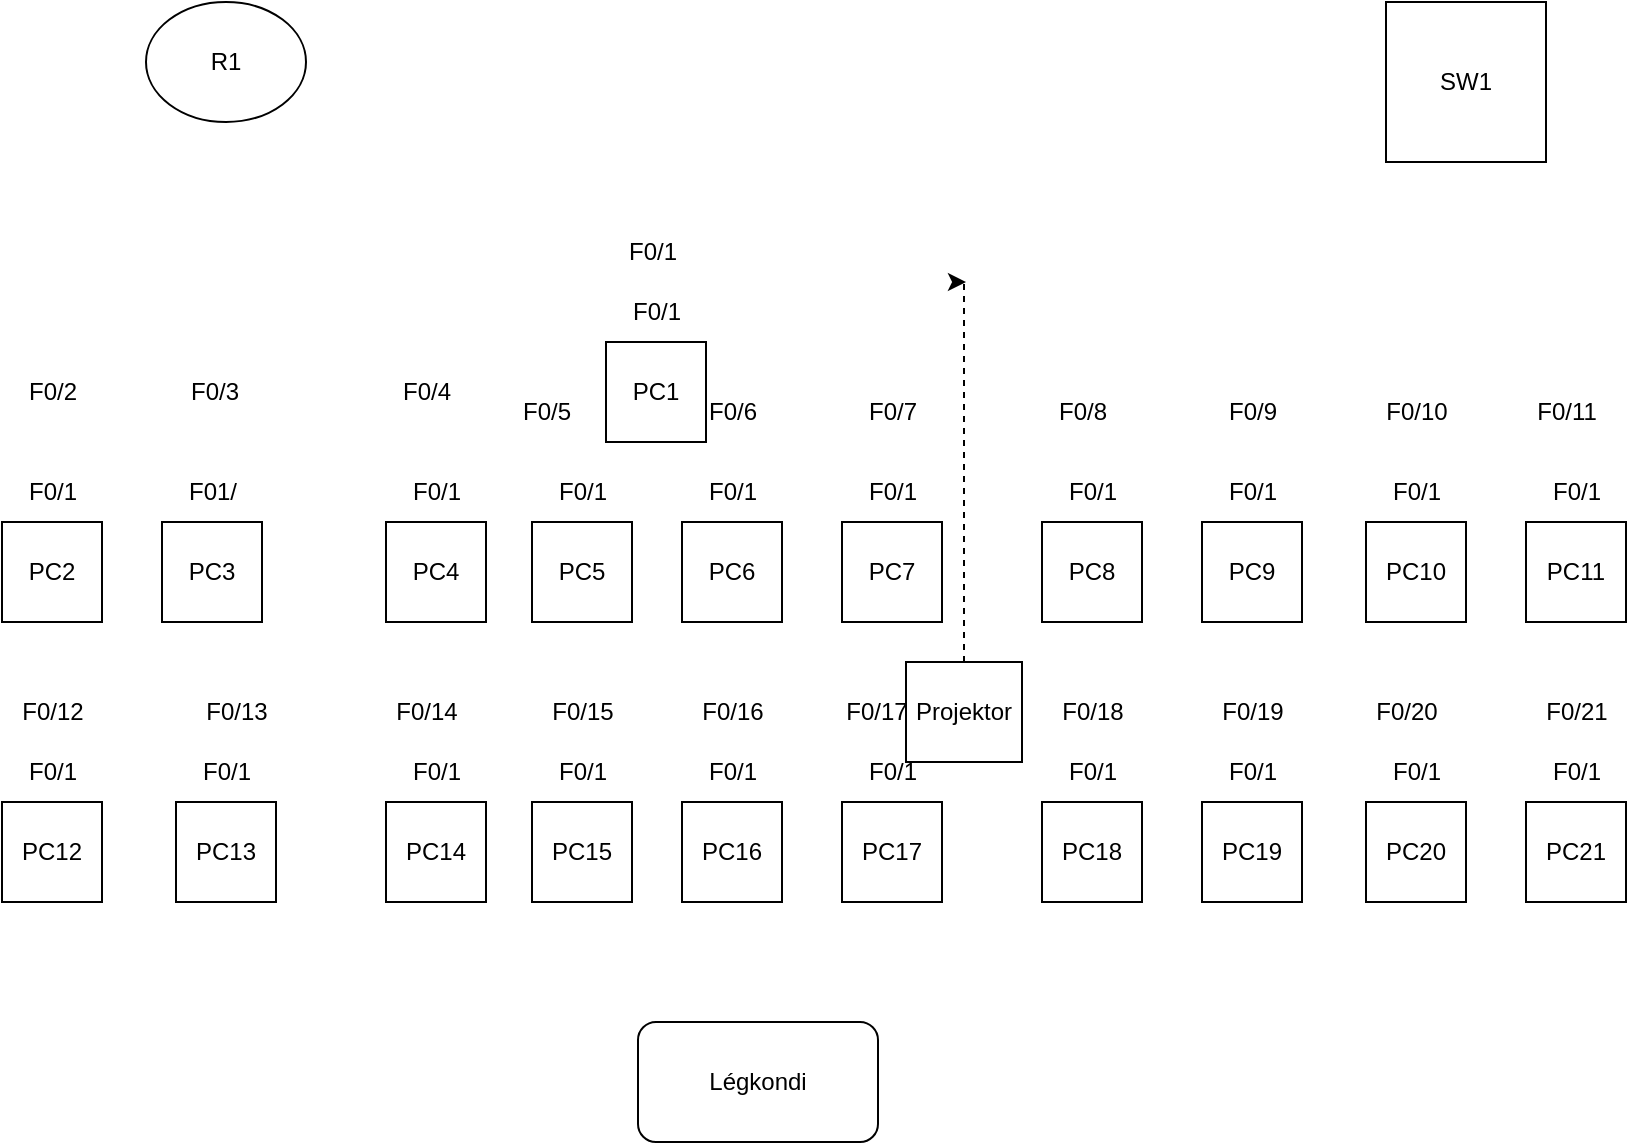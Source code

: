 <mxfile version="24.7.17">
  <diagram name="Page-1" id="rZXAK-LVOmlyO_TUPFwU">
    <mxGraphModel dx="1050" dy="621" grid="1" gridSize="10" guides="1" tooltips="1" connect="1" arrows="1" fold="1" page="1" pageScale="1" pageWidth="850" pageHeight="1100" math="0" shadow="0">
      <root>
        <mxCell id="0" />
        <mxCell id="1" parent="0" />
        <mxCell id="4OGUl7-qcucQh-Lw1urA-1" value="Légkondi" style="rounded=1;whiteSpace=wrap;html=1;" parent="1" vertex="1">
          <mxGeometry x="346" y="550" width="120" height="60" as="geometry" />
        </mxCell>
        <mxCell id="4OGUl7-qcucQh-Lw1urA-3" value="PC2" style="whiteSpace=wrap;html=1;aspect=fixed;" parent="1" vertex="1">
          <mxGeometry x="28" y="300" width="50" height="50" as="geometry" />
        </mxCell>
        <mxCell id="4OGUl7-qcucQh-Lw1urA-9" value="PC16" style="whiteSpace=wrap;html=1;aspect=fixed;" parent="1" vertex="1">
          <mxGeometry x="368" y="440" width="50" height="50" as="geometry" />
        </mxCell>
        <mxCell id="4OGUl7-qcucQh-Lw1urA-10" value="PC6" style="whiteSpace=wrap;html=1;aspect=fixed;" parent="1" vertex="1">
          <mxGeometry x="368" y="300" width="50" height="50" as="geometry" />
        </mxCell>
        <mxCell id="4OGUl7-qcucQh-Lw1urA-11" value="PC15" style="whiteSpace=wrap;html=1;aspect=fixed;" parent="1" vertex="1">
          <mxGeometry x="293" y="440" width="50" height="50" as="geometry" />
        </mxCell>
        <mxCell id="4OGUl7-qcucQh-Lw1urA-12" value="PC5" style="whiteSpace=wrap;html=1;aspect=fixed;" parent="1" vertex="1">
          <mxGeometry x="293" y="300" width="50" height="50" as="geometry" />
        </mxCell>
        <mxCell id="4OGUl7-qcucQh-Lw1urA-13" value="PC14" style="whiteSpace=wrap;html=1;aspect=fixed;" parent="1" vertex="1">
          <mxGeometry x="220" y="440" width="50" height="50" as="geometry" />
        </mxCell>
        <mxCell id="4OGUl7-qcucQh-Lw1urA-14" value="PC4" style="whiteSpace=wrap;html=1;aspect=fixed;" parent="1" vertex="1">
          <mxGeometry x="220" y="300" width="50" height="50" as="geometry" />
        </mxCell>
        <mxCell id="4OGUl7-qcucQh-Lw1urA-15" value="PC3" style="whiteSpace=wrap;html=1;aspect=fixed;" parent="1" vertex="1">
          <mxGeometry x="108" y="300" width="50" height="50" as="geometry" />
        </mxCell>
        <mxCell id="4OGUl7-qcucQh-Lw1urA-16" value="PC13" style="whiteSpace=wrap;html=1;aspect=fixed;" parent="1" vertex="1">
          <mxGeometry x="115" y="440" width="50" height="50" as="geometry" />
        </mxCell>
        <mxCell id="4OGUl7-qcucQh-Lw1urA-17" value="PC12" style="whiteSpace=wrap;html=1;aspect=fixed;" parent="1" vertex="1">
          <mxGeometry x="28" y="440" width="50" height="50" as="geometry" />
        </mxCell>
        <mxCell id="4OGUl7-qcucQh-Lw1urA-18" value="PC11" style="whiteSpace=wrap;html=1;aspect=fixed;" parent="1" vertex="1">
          <mxGeometry x="790" y="300" width="50" height="50" as="geometry" />
        </mxCell>
        <mxCell id="4OGUl7-qcucQh-Lw1urA-25" value="PC20" style="whiteSpace=wrap;html=1;aspect=fixed;" parent="1" vertex="1">
          <mxGeometry x="710" y="440" width="50" height="50" as="geometry" />
        </mxCell>
        <mxCell id="4OGUl7-qcucQh-Lw1urA-26" value="PC10" style="whiteSpace=wrap;html=1;aspect=fixed;" parent="1" vertex="1">
          <mxGeometry x="710" y="300" width="50" height="50" as="geometry" />
        </mxCell>
        <mxCell id="4OGUl7-qcucQh-Lw1urA-27" value="PC19" style="whiteSpace=wrap;html=1;aspect=fixed;" parent="1" vertex="1">
          <mxGeometry x="628" y="440" width="50" height="50" as="geometry" />
        </mxCell>
        <mxCell id="4OGUl7-qcucQh-Lw1urA-28" value="PC9" style="whiteSpace=wrap;html=1;aspect=fixed;" parent="1" vertex="1">
          <mxGeometry x="628" y="300" width="50" height="50" as="geometry" />
        </mxCell>
        <mxCell id="4OGUl7-qcucQh-Lw1urA-29" value="PC18" style="whiteSpace=wrap;html=1;aspect=fixed;" parent="1" vertex="1">
          <mxGeometry x="548" y="440" width="50" height="50" as="geometry" />
        </mxCell>
        <mxCell id="4OGUl7-qcucQh-Lw1urA-30" value="PC8" style="whiteSpace=wrap;html=1;aspect=fixed;" parent="1" vertex="1">
          <mxGeometry x="548" y="300" width="50" height="50" as="geometry" />
        </mxCell>
        <mxCell id="4OGUl7-qcucQh-Lw1urA-31" value="PC7" style="whiteSpace=wrap;html=1;aspect=fixed;" parent="1" vertex="1">
          <mxGeometry x="448" y="300" width="50" height="50" as="geometry" />
        </mxCell>
        <mxCell id="4OGUl7-qcucQh-Lw1urA-32" value="PC17" style="whiteSpace=wrap;html=1;aspect=fixed;" parent="1" vertex="1">
          <mxGeometry x="448" y="440" width="50" height="50" as="geometry" />
        </mxCell>
        <mxCell id="4OGUl7-qcucQh-Lw1urA-44" value="" style="edgeStyle=orthogonalEdgeStyle;rounded=0;orthogonalLoop=1;jettySize=auto;html=1;dashed=1;" parent="1" source="4OGUl7-qcucQh-Lw1urA-34" edge="1">
          <mxGeometry relative="1" as="geometry">
            <mxPoint x="510" y="180" as="targetPoint" />
            <Array as="points">
              <mxPoint x="509" y="180" />
            </Array>
          </mxGeometry>
        </mxCell>
        <mxCell id="4OGUl7-qcucQh-Lw1urA-34" value="Projektor" style="rounded=0;whiteSpace=wrap;html=1;" parent="1" vertex="1">
          <mxGeometry x="480" y="370" width="58" height="50" as="geometry" />
        </mxCell>
        <mxCell id="4OGUl7-qcucQh-Lw1urA-40" value="SW1" style="whiteSpace=wrap;html=1;aspect=fixed;" parent="1" vertex="1">
          <mxGeometry x="720" y="40" width="80" height="80" as="geometry" />
        </mxCell>
        <mxCell id="4OGUl7-qcucQh-Lw1urA-41" value="PC1" style="rounded=0;whiteSpace=wrap;html=1;" parent="1" vertex="1">
          <mxGeometry x="330" y="210" width="50" height="50" as="geometry" />
        </mxCell>
        <mxCell id="v2j3ebQpfwPw54tXddbb-7" value="R1" style="ellipse;whiteSpace=wrap;html=1;" parent="1" vertex="1">
          <mxGeometry x="100" y="40" width="80" height="60" as="geometry" />
        </mxCell>
        <mxCell id="v2j3ebQpfwPw54tXddbb-8" value="PC21" style="rounded=0;whiteSpace=wrap;html=1;" parent="1" vertex="1">
          <mxGeometry x="790" y="440" width="50" height="50" as="geometry" />
        </mxCell>
        <mxCell id="HCGs_4Ey4VlUpitF9Jwi-6" value="F0/1" style="text;html=1;align=center;verticalAlign=middle;resizable=0;points=[];autosize=1;strokeColor=none;fillColor=none;" vertex="1" parent="1">
          <mxGeometry x="28" y="410" width="50" height="30" as="geometry" />
        </mxCell>
        <mxCell id="HCGs_4Ey4VlUpitF9Jwi-7" value="F0/1" style="text;html=1;align=center;verticalAlign=middle;resizable=0;points=[];autosize=1;strokeColor=none;fillColor=none;" vertex="1" parent="1">
          <mxGeometry x="28" y="270" width="50" height="30" as="geometry" />
        </mxCell>
        <mxCell id="HCGs_4Ey4VlUpitF9Jwi-8" value="F0/1" style="text;html=1;align=center;verticalAlign=middle;resizable=0;points=[];autosize=1;strokeColor=none;fillColor=none;" vertex="1" parent="1">
          <mxGeometry x="220" y="410" width="50" height="30" as="geometry" />
        </mxCell>
        <mxCell id="HCGs_4Ey4VlUpitF9Jwi-9" value="F0/1" style="text;html=1;align=center;verticalAlign=middle;resizable=0;points=[];autosize=1;strokeColor=none;fillColor=none;" vertex="1" parent="1">
          <mxGeometry x="115" y="410" width="50" height="30" as="geometry" />
        </mxCell>
        <mxCell id="HCGs_4Ey4VlUpitF9Jwi-10" value="F01/" style="text;html=1;align=center;verticalAlign=middle;resizable=0;points=[];autosize=1;strokeColor=none;fillColor=none;" vertex="1" parent="1">
          <mxGeometry x="108" y="270" width="50" height="30" as="geometry" />
        </mxCell>
        <mxCell id="HCGs_4Ey4VlUpitF9Jwi-11" value="F0/2" style="text;html=1;align=center;verticalAlign=middle;resizable=0;points=[];autosize=1;strokeColor=none;fillColor=none;" vertex="1" parent="1">
          <mxGeometry x="28" y="220" width="50" height="30" as="geometry" />
        </mxCell>
        <mxCell id="HCGs_4Ey4VlUpitF9Jwi-12" value="F0/1" style="text;html=1;align=center;verticalAlign=middle;resizable=0;points=[];autosize=1;strokeColor=none;fillColor=none;" vertex="1" parent="1">
          <mxGeometry x="293" y="410" width="50" height="30" as="geometry" />
        </mxCell>
        <mxCell id="HCGs_4Ey4VlUpitF9Jwi-13" value="F0/1" style="text;html=1;align=center;verticalAlign=middle;resizable=0;points=[];autosize=1;strokeColor=none;fillColor=none;" vertex="1" parent="1">
          <mxGeometry x="710" y="270" width="50" height="30" as="geometry" />
        </mxCell>
        <mxCell id="HCGs_4Ey4VlUpitF9Jwi-14" value="F0/1" style="text;html=1;align=center;verticalAlign=middle;resizable=0;points=[];autosize=1;strokeColor=none;fillColor=none;" vertex="1" parent="1">
          <mxGeometry x="330" y="180" width="50" height="30" as="geometry" />
        </mxCell>
        <mxCell id="HCGs_4Ey4VlUpitF9Jwi-15" value="F0/1" style="text;html=1;align=center;verticalAlign=middle;resizable=0;points=[];autosize=1;strokeColor=none;fillColor=none;" vertex="1" parent="1">
          <mxGeometry x="628" y="270" width="50" height="30" as="geometry" />
        </mxCell>
        <mxCell id="HCGs_4Ey4VlUpitF9Jwi-16" value="F0/1" style="text;html=1;align=center;verticalAlign=middle;resizable=0;points=[];autosize=1;strokeColor=none;fillColor=none;" vertex="1" parent="1">
          <mxGeometry x="220" y="270" width="50" height="30" as="geometry" />
        </mxCell>
        <mxCell id="HCGs_4Ey4VlUpitF9Jwi-17" value="F0/1" style="text;html=1;align=center;verticalAlign=middle;resizable=0;points=[];autosize=1;strokeColor=none;fillColor=none;" vertex="1" parent="1">
          <mxGeometry x="548" y="270" width="50" height="30" as="geometry" />
        </mxCell>
        <mxCell id="HCGs_4Ey4VlUpitF9Jwi-18" value="F0/1" style="text;html=1;align=center;verticalAlign=middle;resizable=0;points=[];autosize=1;strokeColor=none;fillColor=none;" vertex="1" parent="1">
          <mxGeometry x="448" y="270" width="50" height="30" as="geometry" />
        </mxCell>
        <mxCell id="HCGs_4Ey4VlUpitF9Jwi-19" value="F0/1" style="text;html=1;align=center;verticalAlign=middle;resizable=0;points=[];autosize=1;strokeColor=none;fillColor=none;" vertex="1" parent="1">
          <mxGeometry x="368" y="270" width="50" height="30" as="geometry" />
        </mxCell>
        <mxCell id="HCGs_4Ey4VlUpitF9Jwi-20" value="F0/1" style="text;html=1;align=center;verticalAlign=middle;resizable=0;points=[];autosize=1;strokeColor=none;fillColor=none;" vertex="1" parent="1">
          <mxGeometry x="293" y="270" width="50" height="30" as="geometry" />
        </mxCell>
        <mxCell id="HCGs_4Ey4VlUpitF9Jwi-21" value="F0/1" style="text;html=1;align=center;verticalAlign=middle;resizable=0;points=[];autosize=1;strokeColor=none;fillColor=none;" vertex="1" parent="1">
          <mxGeometry x="790" y="270" width="50" height="30" as="geometry" />
        </mxCell>
        <mxCell id="HCGs_4Ey4VlUpitF9Jwi-22" value="F0/1" style="text;html=1;align=center;verticalAlign=middle;resizable=0;points=[];autosize=1;strokeColor=none;fillColor=none;" vertex="1" parent="1">
          <mxGeometry x="710" y="410" width="50" height="30" as="geometry" />
        </mxCell>
        <mxCell id="HCGs_4Ey4VlUpitF9Jwi-23" value="F0/1" style="text;html=1;align=center;verticalAlign=middle;resizable=0;points=[];autosize=1;strokeColor=none;fillColor=none;" vertex="1" parent="1">
          <mxGeometry x="628" y="410" width="50" height="30" as="geometry" />
        </mxCell>
        <mxCell id="HCGs_4Ey4VlUpitF9Jwi-24" value="F0/1" style="text;html=1;align=center;verticalAlign=middle;resizable=0;points=[];autosize=1;strokeColor=none;fillColor=none;" vertex="1" parent="1">
          <mxGeometry x="548" y="410" width="50" height="30" as="geometry" />
        </mxCell>
        <mxCell id="HCGs_4Ey4VlUpitF9Jwi-25" value="F0/1" style="text;html=1;align=center;verticalAlign=middle;resizable=0;points=[];autosize=1;strokeColor=none;fillColor=none;" vertex="1" parent="1">
          <mxGeometry x="448" y="410" width="50" height="30" as="geometry" />
        </mxCell>
        <mxCell id="HCGs_4Ey4VlUpitF9Jwi-26" value="F0/1" style="text;html=1;align=center;verticalAlign=middle;resizable=0;points=[];autosize=1;strokeColor=none;fillColor=none;" vertex="1" parent="1">
          <mxGeometry x="368" y="410" width="50" height="30" as="geometry" />
        </mxCell>
        <mxCell id="HCGs_4Ey4VlUpitF9Jwi-27" value="F0/1" style="text;html=1;align=center;verticalAlign=middle;resizable=0;points=[];autosize=1;strokeColor=none;fillColor=none;" vertex="1" parent="1">
          <mxGeometry x="790" y="410" width="50" height="30" as="geometry" />
        </mxCell>
        <mxCell id="HCGs_4Ey4VlUpitF9Jwi-28" value="F0/4" style="text;html=1;align=center;verticalAlign=middle;resizable=0;points=[];autosize=1;strokeColor=none;fillColor=none;" vertex="1" parent="1">
          <mxGeometry x="215" y="220" width="50" height="30" as="geometry" />
        </mxCell>
        <mxCell id="HCGs_4Ey4VlUpitF9Jwi-29" value="F0/6" style="text;html=1;align=center;verticalAlign=middle;resizable=0;points=[];autosize=1;strokeColor=none;fillColor=none;" vertex="1" parent="1">
          <mxGeometry x="368" y="230" width="50" height="30" as="geometry" />
        </mxCell>
        <mxCell id="HCGs_4Ey4VlUpitF9Jwi-30" value="F0/5" style="text;html=1;align=center;verticalAlign=middle;resizable=0;points=[];autosize=1;strokeColor=none;fillColor=none;" vertex="1" parent="1">
          <mxGeometry x="275" y="230" width="50" height="30" as="geometry" />
        </mxCell>
        <mxCell id="HCGs_4Ey4VlUpitF9Jwi-31" value="F0/3" style="text;html=1;align=center;verticalAlign=middle;resizable=0;points=[];autosize=1;strokeColor=none;fillColor=none;" vertex="1" parent="1">
          <mxGeometry x="109" y="220" width="50" height="30" as="geometry" />
        </mxCell>
        <mxCell id="HCGs_4Ey4VlUpitF9Jwi-32" value="F0/9" style="text;html=1;align=center;verticalAlign=middle;resizable=0;points=[];autosize=1;strokeColor=none;fillColor=none;" vertex="1" parent="1">
          <mxGeometry x="628" y="230" width="50" height="30" as="geometry" />
        </mxCell>
        <mxCell id="HCGs_4Ey4VlUpitF9Jwi-33" value="F0/7" style="text;html=1;align=center;verticalAlign=middle;resizable=0;points=[];autosize=1;strokeColor=none;fillColor=none;" vertex="1" parent="1">
          <mxGeometry x="448" y="230" width="50" height="30" as="geometry" />
        </mxCell>
        <mxCell id="HCGs_4Ey4VlUpitF9Jwi-34" value="F0/1" style="text;html=1;align=center;verticalAlign=middle;resizable=0;points=[];autosize=1;strokeColor=none;fillColor=none;" vertex="1" parent="1">
          <mxGeometry x="328" y="150" width="50" height="30" as="geometry" />
        </mxCell>
        <mxCell id="HCGs_4Ey4VlUpitF9Jwi-35" value="F0/8" style="text;html=1;align=center;verticalAlign=middle;resizable=0;points=[];autosize=1;strokeColor=none;fillColor=none;" vertex="1" parent="1">
          <mxGeometry x="543" y="230" width="50" height="30" as="geometry" />
        </mxCell>
        <mxCell id="HCGs_4Ey4VlUpitF9Jwi-36" value="F0/15" style="text;html=1;align=center;verticalAlign=middle;resizable=0;points=[];autosize=1;strokeColor=none;fillColor=none;" vertex="1" parent="1">
          <mxGeometry x="293" y="380" width="50" height="30" as="geometry" />
        </mxCell>
        <mxCell id="HCGs_4Ey4VlUpitF9Jwi-37" value="F0/16" style="text;html=1;align=center;verticalAlign=middle;resizable=0;points=[];autosize=1;strokeColor=none;fillColor=none;" vertex="1" parent="1">
          <mxGeometry x="368" y="380" width="50" height="30" as="geometry" />
        </mxCell>
        <mxCell id="HCGs_4Ey4VlUpitF9Jwi-38" value="F0/17" style="text;html=1;align=center;verticalAlign=middle;resizable=0;points=[];autosize=1;strokeColor=none;fillColor=none;" vertex="1" parent="1">
          <mxGeometry x="440" y="380" width="50" height="30" as="geometry" />
        </mxCell>
        <mxCell id="HCGs_4Ey4VlUpitF9Jwi-39" value="F0/18" style="text;html=1;align=center;verticalAlign=middle;resizable=0;points=[];autosize=1;strokeColor=none;fillColor=none;" vertex="1" parent="1">
          <mxGeometry x="548" y="380" width="50" height="30" as="geometry" />
        </mxCell>
        <mxCell id="HCGs_4Ey4VlUpitF9Jwi-40" value="F0/19" style="text;html=1;align=center;verticalAlign=middle;resizable=0;points=[];autosize=1;strokeColor=none;fillColor=none;" vertex="1" parent="1">
          <mxGeometry x="628" y="380" width="50" height="30" as="geometry" />
        </mxCell>
        <mxCell id="HCGs_4Ey4VlUpitF9Jwi-41" value="F0/20" style="text;html=1;align=center;verticalAlign=middle;resizable=0;points=[];autosize=1;strokeColor=none;fillColor=none;" vertex="1" parent="1">
          <mxGeometry x="705" y="380" width="50" height="30" as="geometry" />
        </mxCell>
        <mxCell id="HCGs_4Ey4VlUpitF9Jwi-42" value="F0/21" style="text;html=1;align=center;verticalAlign=middle;resizable=0;points=[];autosize=1;strokeColor=none;fillColor=none;" vertex="1" parent="1">
          <mxGeometry x="790" y="380" width="50" height="30" as="geometry" />
        </mxCell>
        <mxCell id="HCGs_4Ey4VlUpitF9Jwi-43" value="F0/11" style="text;html=1;align=center;verticalAlign=middle;resizable=0;points=[];autosize=1;strokeColor=none;fillColor=none;" vertex="1" parent="1">
          <mxGeometry x="785" y="230" width="50" height="30" as="geometry" />
        </mxCell>
        <mxCell id="HCGs_4Ey4VlUpitF9Jwi-44" value="F0/10" style="text;html=1;align=center;verticalAlign=middle;resizable=0;points=[];autosize=1;strokeColor=none;fillColor=none;" vertex="1" parent="1">
          <mxGeometry x="710" y="230" width="50" height="30" as="geometry" />
        </mxCell>
        <mxCell id="HCGs_4Ey4VlUpitF9Jwi-45" value="F0/12" style="text;html=1;align=center;verticalAlign=middle;resizable=0;points=[];autosize=1;strokeColor=none;fillColor=none;" vertex="1" parent="1">
          <mxGeometry x="28" y="380" width="50" height="30" as="geometry" />
        </mxCell>
        <mxCell id="HCGs_4Ey4VlUpitF9Jwi-46" value="F0/13" style="text;html=1;align=center;verticalAlign=middle;resizable=0;points=[];autosize=1;strokeColor=none;fillColor=none;" vertex="1" parent="1">
          <mxGeometry x="120" y="380" width="50" height="30" as="geometry" />
        </mxCell>
        <mxCell id="HCGs_4Ey4VlUpitF9Jwi-47" value="F0/14" style="text;html=1;align=center;verticalAlign=middle;resizable=0;points=[];autosize=1;strokeColor=none;fillColor=none;" vertex="1" parent="1">
          <mxGeometry x="215" y="380" width="50" height="30" as="geometry" />
        </mxCell>
      </root>
    </mxGraphModel>
  </diagram>
</mxfile>
